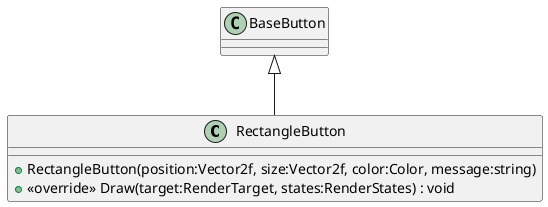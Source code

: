 @startuml
class RectangleButton {
    + RectangleButton(position:Vector2f, size:Vector2f, color:Color, message:string)
    + <<override>> Draw(target:RenderTarget, states:RenderStates) : void
}
BaseButton <|-- RectangleButton
@enduml

